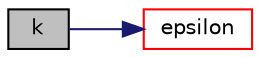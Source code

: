 digraph "k"
{
  bgcolor="transparent";
  edge [fontname="Helvetica",fontsize="10",labelfontname="Helvetica",labelfontsize="10"];
  node [fontname="Helvetica",fontsize="10",shape=record];
  rankdir="LR";
  Node1 [label="k",height=0.2,width=0.4,color="black", fillcolor="grey75", style="filled", fontcolor="black"];
  Node1 -> Node2 [color="midnightblue",fontsize="10",style="solid",fontname="Helvetica"];
  Node2 [label="epsilon",height=0.2,width=0.4,color="red",URL="$a00612.html#a5944a1c6c25f664f1d5048f53ad1d2a5",tooltip="Return sub-grid disipation rate. "];
}
